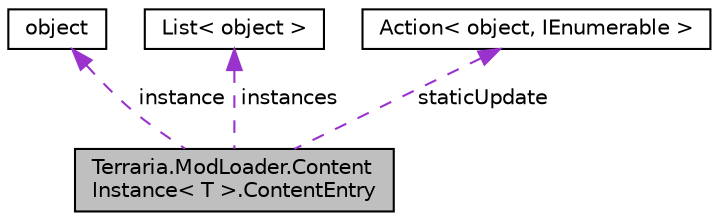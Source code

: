 digraph "Terraria.ModLoader.ContentInstance&lt; T &gt;.ContentEntry"
{
 // LATEX_PDF_SIZE
  edge [fontname="Helvetica",fontsize="10",labelfontname="Helvetica",labelfontsize="10"];
  node [fontname="Helvetica",fontsize="10",shape=record];
  Node1 [label="Terraria.ModLoader.Content\lInstance\< T \>.ContentEntry",height=0.2,width=0.4,color="black", fillcolor="grey75", style="filled", fontcolor="black",tooltip=" "];
  Node2 -> Node1 [dir="back",color="darkorchid3",fontsize="10",style="dashed",label=" instance" ,fontname="Helvetica"];
  Node2 [label="object",height=0.2,width=0.4,color="black", fillcolor="white", style="filled",tooltip=" "];
  Node3 -> Node1 [dir="back",color="darkorchid3",fontsize="10",style="dashed",label=" instances" ,fontname="Helvetica"];
  Node3 [label="List\< object \>",height=0.2,width=0.4,color="black", fillcolor="white", style="filled",tooltip=" "];
  Node4 -> Node1 [dir="back",color="darkorchid3",fontsize="10",style="dashed",label=" staticUpdate" ,fontname="Helvetica"];
  Node4 [label="Action\< object, IEnumerable \>",height=0.2,width=0.4,color="black", fillcolor="white", style="filled",tooltip=" "];
}
